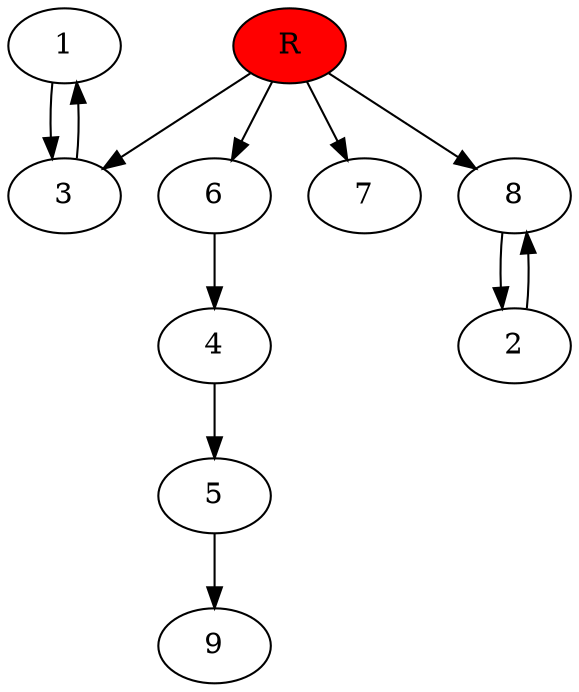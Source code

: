 digraph prb9403 {
	1
	2
	3
	4
	5
	6
	7
	8
	R [fillcolor="#ff0000" style=filled]
	1 -> 3
	2 -> 8
	3 -> 1
	4 -> 5
	5 -> 9
	6 -> 4
	8 -> 2
	R -> 3
	R -> 6
	R -> 7
	R -> 8
}
